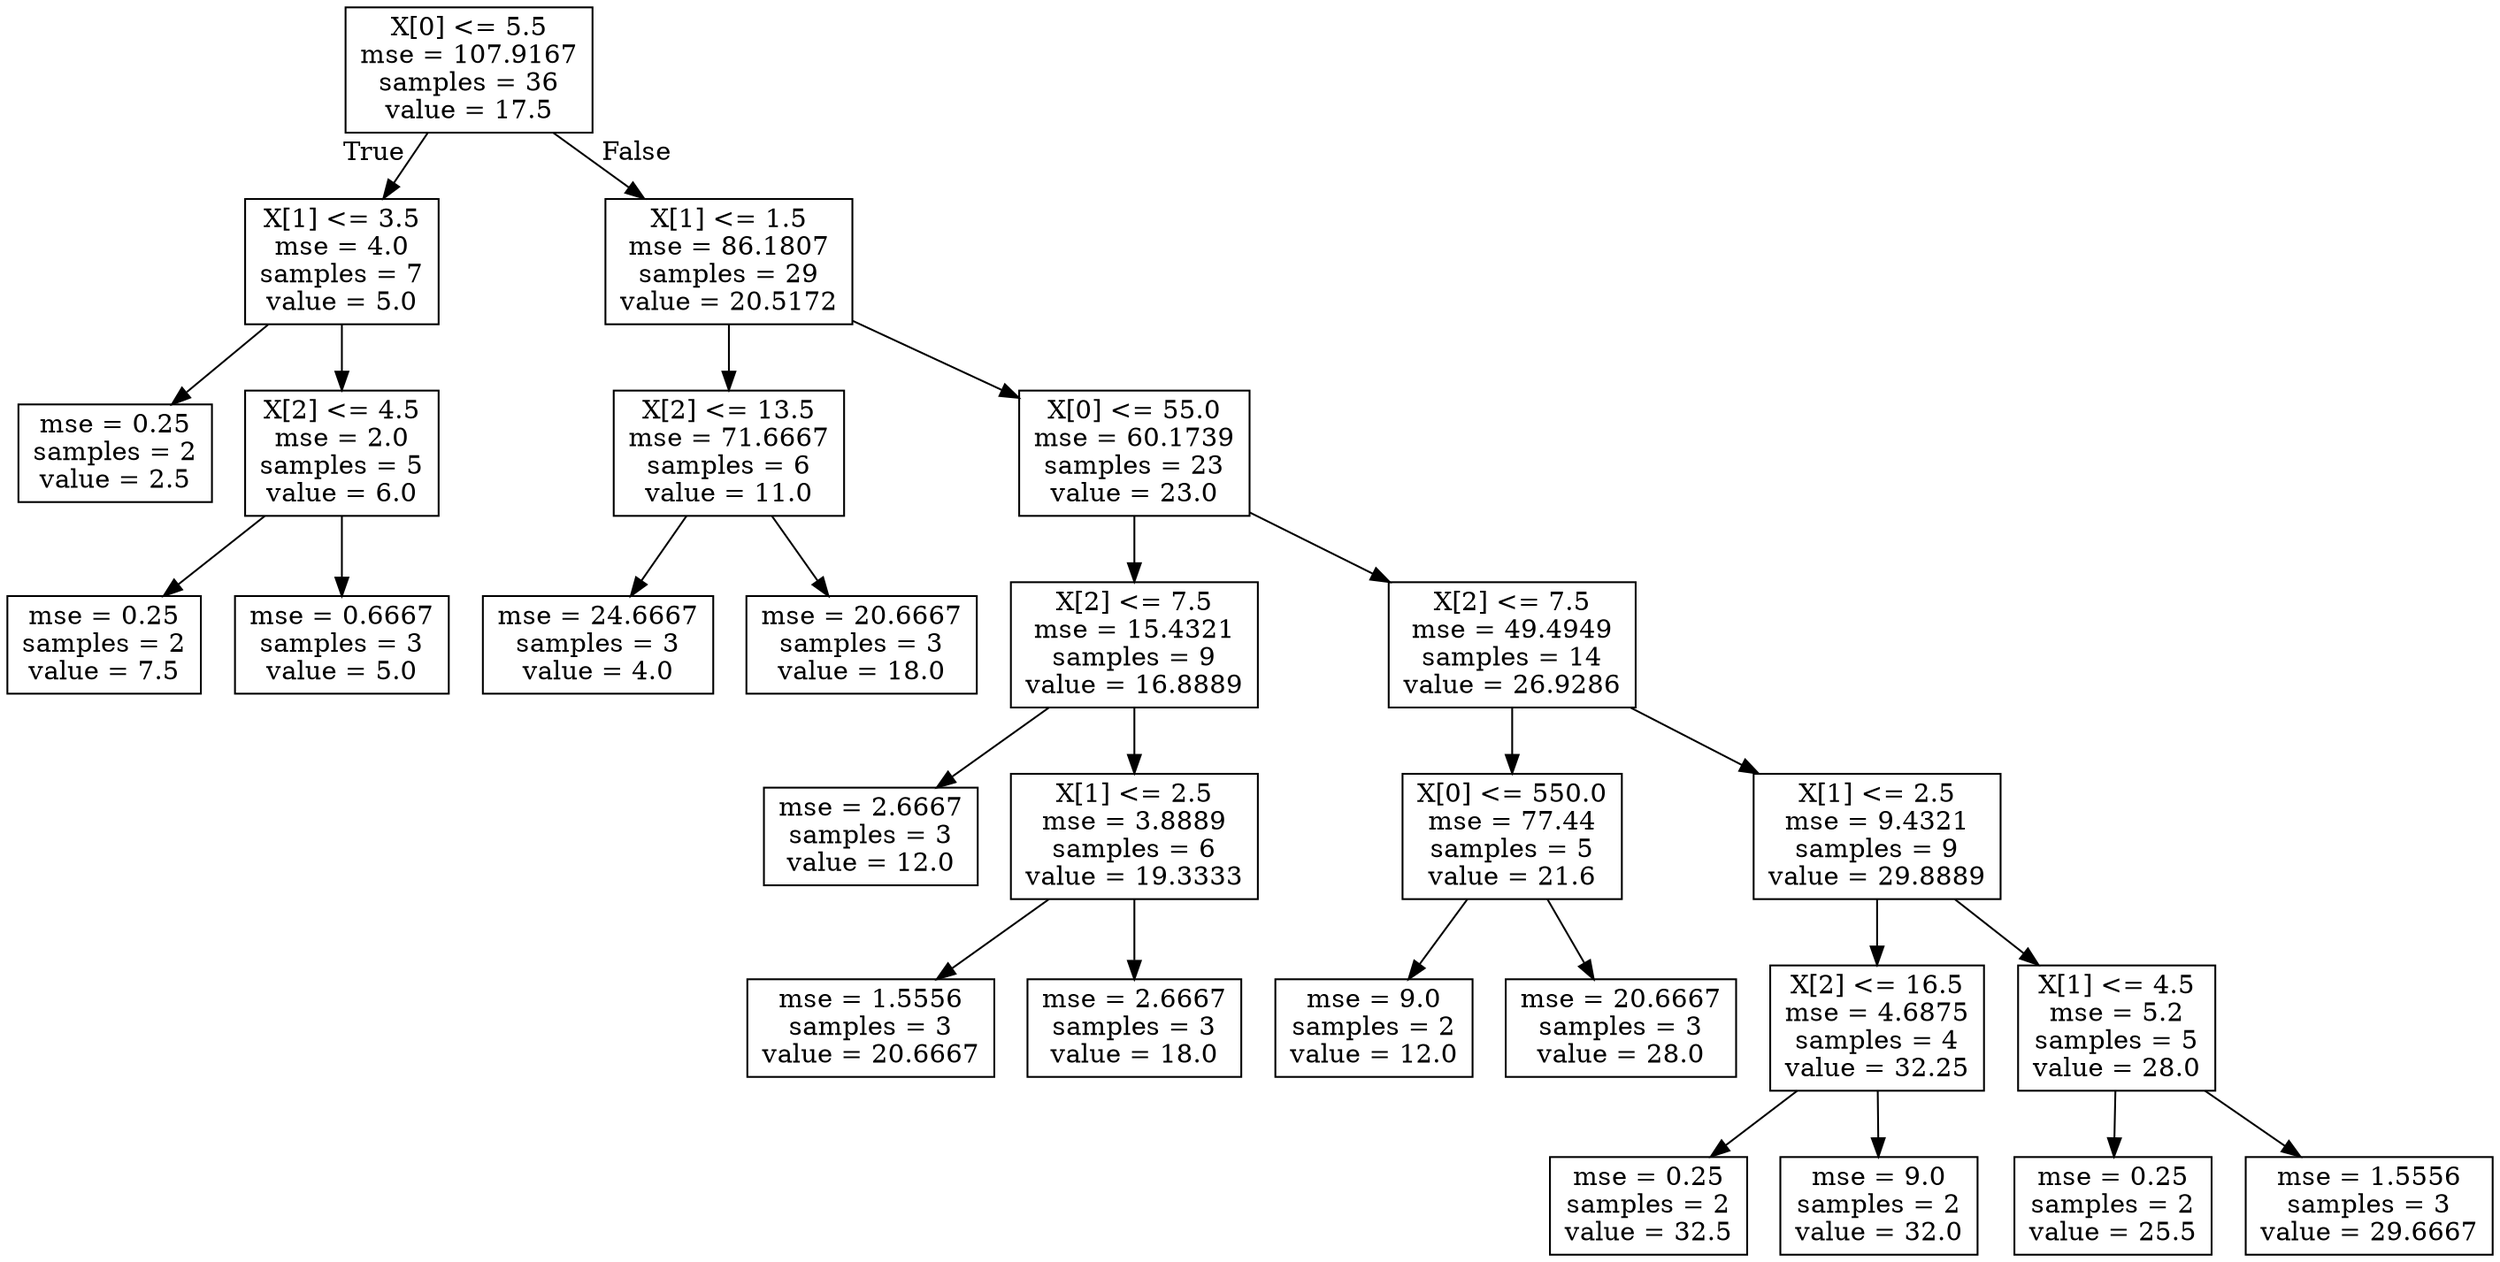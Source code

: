 digraph Tree {
node [shape=box] ;
0 [label="X[0] <= 5.5\nmse = 107.9167\nsamples = 36\nvalue = 17.5"] ;
1 [label="X[1] <= 3.5\nmse = 4.0\nsamples = 7\nvalue = 5.0"] ;
0 -> 1 [labeldistance=2.5, labelangle=45, headlabel="True"] ;
2 [label="mse = 0.25\nsamples = 2\nvalue = 2.5"] ;
1 -> 2 ;
3 [label="X[2] <= 4.5\nmse = 2.0\nsamples = 5\nvalue = 6.0"] ;
1 -> 3 ;
4 [label="mse = 0.25\nsamples = 2\nvalue = 7.5"] ;
3 -> 4 ;
5 [label="mse = 0.6667\nsamples = 3\nvalue = 5.0"] ;
3 -> 5 ;
6 [label="X[1] <= 1.5\nmse = 86.1807\nsamples = 29\nvalue = 20.5172"] ;
0 -> 6 [labeldistance=2.5, labelangle=-45, headlabel="False"] ;
7 [label="X[2] <= 13.5\nmse = 71.6667\nsamples = 6\nvalue = 11.0"] ;
6 -> 7 ;
8 [label="mse = 24.6667\nsamples = 3\nvalue = 4.0"] ;
7 -> 8 ;
9 [label="mse = 20.6667\nsamples = 3\nvalue = 18.0"] ;
7 -> 9 ;
10 [label="X[0] <= 55.0\nmse = 60.1739\nsamples = 23\nvalue = 23.0"] ;
6 -> 10 ;
11 [label="X[2] <= 7.5\nmse = 15.4321\nsamples = 9\nvalue = 16.8889"] ;
10 -> 11 ;
12 [label="mse = 2.6667\nsamples = 3\nvalue = 12.0"] ;
11 -> 12 ;
13 [label="X[1] <= 2.5\nmse = 3.8889\nsamples = 6\nvalue = 19.3333"] ;
11 -> 13 ;
14 [label="mse = 1.5556\nsamples = 3\nvalue = 20.6667"] ;
13 -> 14 ;
15 [label="mse = 2.6667\nsamples = 3\nvalue = 18.0"] ;
13 -> 15 ;
16 [label="X[2] <= 7.5\nmse = 49.4949\nsamples = 14\nvalue = 26.9286"] ;
10 -> 16 ;
17 [label="X[0] <= 550.0\nmse = 77.44\nsamples = 5\nvalue = 21.6"] ;
16 -> 17 ;
18 [label="mse = 9.0\nsamples = 2\nvalue = 12.0"] ;
17 -> 18 ;
19 [label="mse = 20.6667\nsamples = 3\nvalue = 28.0"] ;
17 -> 19 ;
20 [label="X[1] <= 2.5\nmse = 9.4321\nsamples = 9\nvalue = 29.8889"] ;
16 -> 20 ;
21 [label="X[2] <= 16.5\nmse = 4.6875\nsamples = 4\nvalue = 32.25"] ;
20 -> 21 ;
22 [label="mse = 0.25\nsamples = 2\nvalue = 32.5"] ;
21 -> 22 ;
23 [label="mse = 9.0\nsamples = 2\nvalue = 32.0"] ;
21 -> 23 ;
24 [label="X[1] <= 4.5\nmse = 5.2\nsamples = 5\nvalue = 28.0"] ;
20 -> 24 ;
25 [label="mse = 0.25\nsamples = 2\nvalue = 25.5"] ;
24 -> 25 ;
26 [label="mse = 1.5556\nsamples = 3\nvalue = 29.6667"] ;
24 -> 26 ;
}